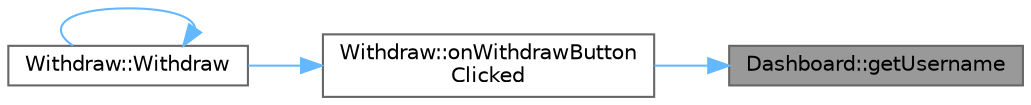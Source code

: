 digraph "Dashboard::getUsername"
{
 // LATEX_PDF_SIZE
  bgcolor="transparent";
  edge [fontname=Helvetica,fontsize=10,labelfontname=Helvetica,labelfontsize=10];
  node [fontname=Helvetica,fontsize=10,shape=box,height=0.2,width=0.4];
  rankdir="RL";
  Node1 [id="Node000001",label="Dashboard::getUsername",height=0.2,width=0.4,color="gray40", fillcolor="grey60", style="filled", fontcolor="black",tooltip=" "];
  Node1 -> Node2 [id="edge4_Node000001_Node000002",dir="back",color="steelblue1",style="solid",tooltip=" "];
  Node2 [id="Node000002",label="Withdraw::onWithdrawButton\lClicked",height=0.2,width=0.4,color="grey40", fillcolor="white", style="filled",URL="$class_withdraw.html#a27e3bf5726ded707b7859b7bfa09732c",tooltip=" "];
  Node2 -> Node3 [id="edge5_Node000002_Node000003",dir="back",color="steelblue1",style="solid",tooltip=" "];
  Node3 [id="Node000003",label="Withdraw::Withdraw",height=0.2,width=0.4,color="grey40", fillcolor="white", style="filled",URL="$class_withdraw.html#ac89d3d31036aecb4e836debd3b3f05da",tooltip=" "];
  Node3 -> Node3 [id="edge6_Node000003_Node000003",dir="back",color="steelblue1",style="solid",tooltip=" "];
}
